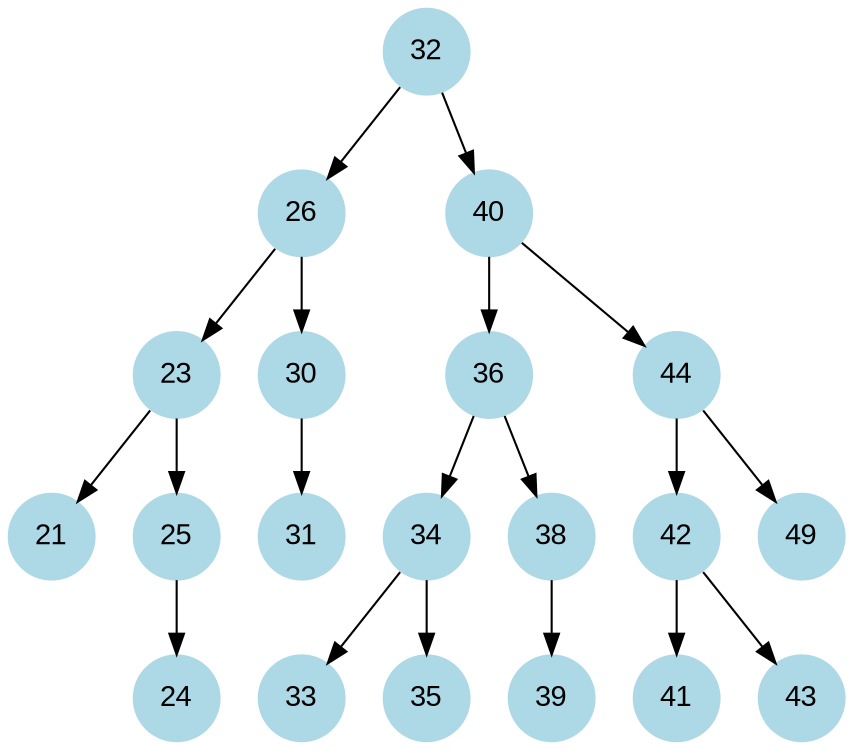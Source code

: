 DIGRAPH AVL {
  Node [shape=circle, style=filled, color=lightblue, fontname=Arial];
	32;
	32 -> 26;
	26;
	26 -> 23;
	23;
	23 -> 21;
	21;
	23 -> 25;
	25;
	25 -> 24;
	24;
	26 -> 30;
	30;
	30 -> 31;
	31;
	32 -> 40;
	40;
	40 -> 36;
	36;
	36 -> 34;
	34;
	34 -> 33;
	33;
	34 -> 35;
	35;
	36 -> 38;
	38;
	38 -> 39;
	39;
	40 -> 44;
	44;
	44 -> 42;
	42;
	42 -> 41;
	41;
	42 -> 43;
	43;
	44 -> 49;
	49;
}
